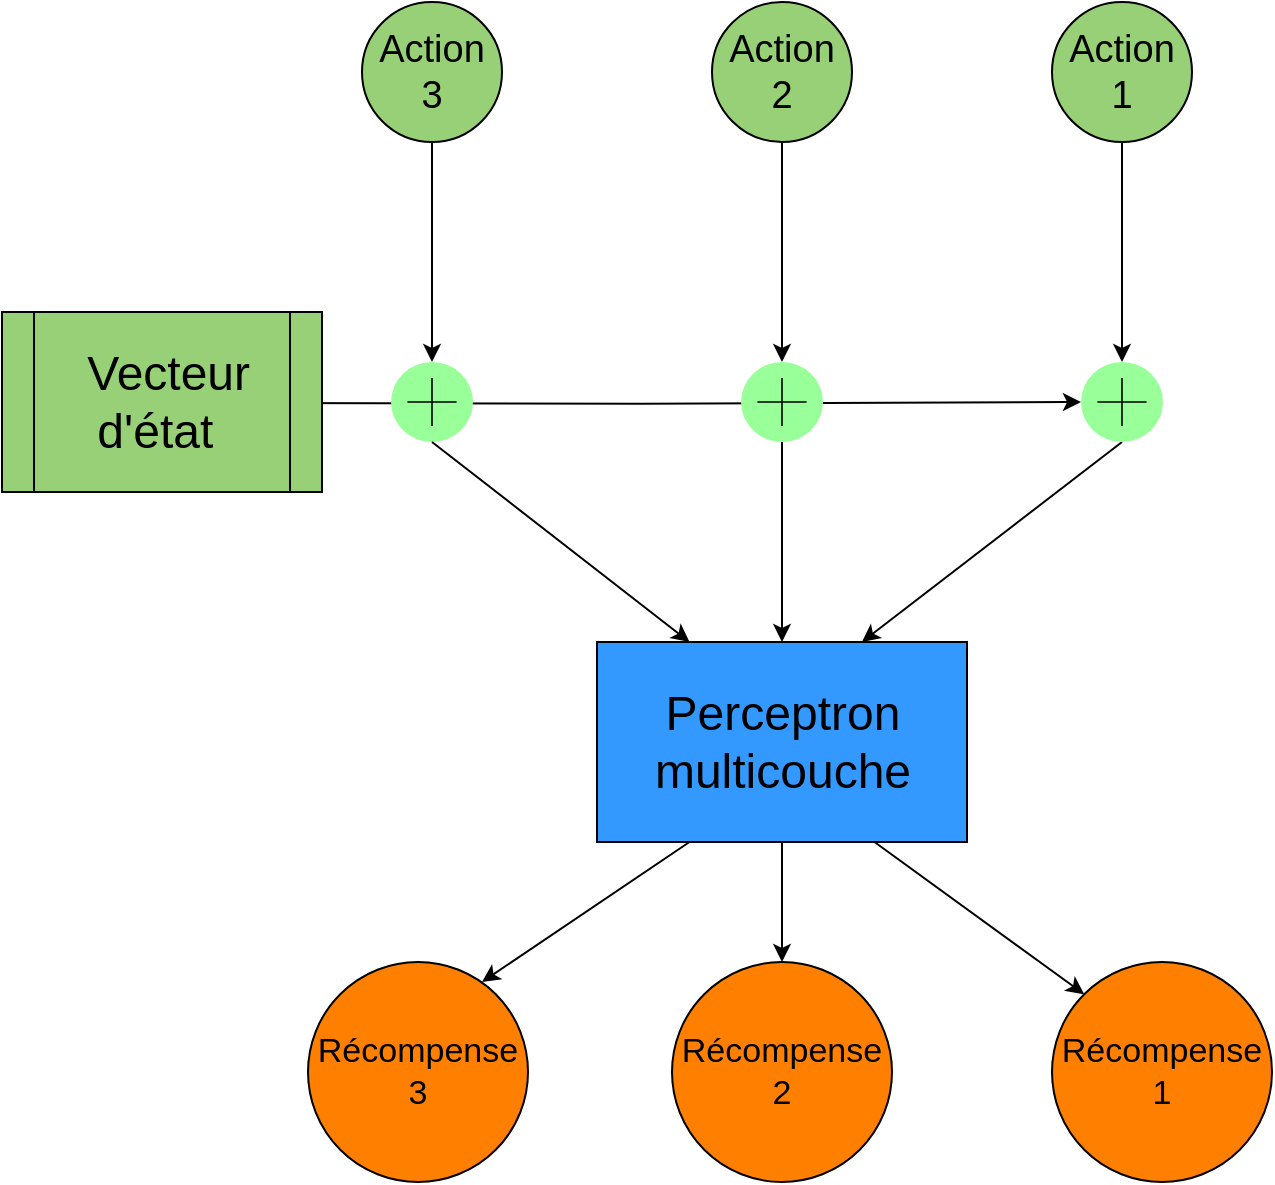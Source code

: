 <mxfile version="10.8.4" type="device"><diagram id="lExLXjc1cdtKiexNxYVn" name="Page-1"><mxGraphModel dx="1264" dy="1769" grid="1" gridSize="10" guides="1" tooltips="1" connect="1" arrows="1" fold="1" page="1" pageScale="1" pageWidth="850" pageHeight="1100" math="0" shadow="0"><root><mxCell id="0"/><mxCell id="1" parent="0"/><mxCell id="DthsYgWIary_AY9-OHWi-55" value="&lt;font style=&quot;font-size: 20px&quot;&gt;État encodé&lt;/font&gt; " style="text;html=1;strokeColor=none;fillColor=none;align=center;verticalAlign=middle;whiteSpace=wrap;rounded=0;" parent="1" vertex="1"><mxGeometry x="515" y="270" width="40" height="20" as="geometry"/></mxCell><mxCell id="26wbGxHQDycSUSEyr_jd-1" style="edgeStyle=orthogonalEdgeStyle;rounded=0;orthogonalLoop=1;jettySize=auto;html=1;exitX=1;exitY=0.5;exitDx=0;exitDy=0;strokeColor=#000000;fillColor=#999999;" parent="1" target="26wbGxHQDycSUSEyr_jd-17" edge="1"><mxGeometry relative="1" as="geometry"><mxPoint x="189.529" y="100.412" as="sourcePoint"/></mxGeometry></mxCell><mxCell id="26wbGxHQDycSUSEyr_jd-2" value="&lt;font style=&quot;font-size: 24px&quot;&gt;&amp;nbsp;Vecteur d'état&amp;nbsp; &lt;/font&gt;" style="shape=process;whiteSpace=wrap;html=1;backgroundOutline=1;strokeColor=#000000;fillColor=#97D077;" parent="1" vertex="1"><mxGeometry x="90" y="55" width="160" height="90" as="geometry"/></mxCell><mxCell id="26wbGxHQDycSUSEyr_jd-3" style="edgeStyle=orthogonalEdgeStyle;rounded=0;orthogonalLoop=1;jettySize=auto;html=1;exitX=0.5;exitY=1;exitDx=0;exitDy=0;entryX=0.5;entryY=0;entryDx=0;entryDy=0;strokeColor=#000000;fillColor=#999999;" parent="1" source="26wbGxHQDycSUSEyr_jd-4" edge="1"><mxGeometry relative="1" as="geometry"><mxPoint x="480" y="380" as="targetPoint"/></mxGeometry></mxCell><mxCell id="26wbGxHQDycSUSEyr_jd-4" value="&lt;font style=&quot;font-size: 24px&quot;&gt;Perceptron multicouche&lt;/font&gt;" style="rounded=0;whiteSpace=wrap;html=1;strokeColor=#000000;fillColor=#3399FF;" parent="1" vertex="1"><mxGeometry x="387.5" y="220" width="185" height="100" as="geometry"/></mxCell><mxCell id="26wbGxHQDycSUSEyr_jd-5" value="&lt;div style=&quot;font-size: 19px&quot;&gt;&lt;font style=&quot;font-size: 19px&quot;&gt;Action&lt;/font&gt;&lt;/div&gt;&lt;div style=&quot;font-size: 19px&quot;&gt;&lt;font style=&quot;font-size: 19px&quot;&gt;1&lt;/font&gt;&lt;/div&gt;" style="ellipse;whiteSpace=wrap;html=1;aspect=fixed;strokeColor=#000000;fillColor=#97D077;" parent="1" vertex="1"><mxGeometry x="615" y="-100" width="70" height="70" as="geometry"/></mxCell><mxCell id="26wbGxHQDycSUSEyr_jd-6" style="edgeStyle=orthogonalEdgeStyle;rounded=0;orthogonalLoop=1;jettySize=auto;html=1;exitX=0.5;exitY=1;exitDx=0;exitDy=0;entryX=0.5;entryY=0;entryDx=0;entryDy=0;entryPerimeter=0;strokeColor=#000000;fillColor=#999999;" parent="1" source="26wbGxHQDycSUSEyr_jd-7" target="26wbGxHQDycSUSEyr_jd-13" edge="1"><mxGeometry relative="1" as="geometry"/></mxCell><mxCell id="26wbGxHQDycSUSEyr_jd-7" value="&lt;div style=&quot;font-size: 19px&quot;&gt;&lt;font style=&quot;font-size: 19px&quot;&gt;Action&lt;/font&gt;&lt;/div&gt;&lt;div style=&quot;font-size: 19px&quot;&gt;&lt;font style=&quot;font-size: 19px&quot;&gt;2&lt;/font&gt;&lt;/div&gt;" style="ellipse;whiteSpace=wrap;html=1;aspect=fixed;strokeColor=#000000;fillColor=#97D077;" parent="1" vertex="1"><mxGeometry x="445" y="-100" width="70" height="70" as="geometry"/></mxCell><mxCell id="26wbGxHQDycSUSEyr_jd-8" value="&lt;div style=&quot;font-size: 19px&quot;&gt;&lt;font style=&quot;font-size: 19px&quot;&gt;Action&lt;/font&gt;&lt;/div&gt;&lt;div style=&quot;font-size: 19px&quot;&gt;&lt;font style=&quot;font-size: 19px&quot;&gt;3&lt;/font&gt;&lt;/div&gt;" style="ellipse;whiteSpace=wrap;html=1;aspect=fixed;strokeColor=#000000;fillColor=#97D077;" parent="1" vertex="1"><mxGeometry x="270" y="-100" width="70" height="70" as="geometry"/></mxCell><mxCell id="26wbGxHQDycSUSEyr_jd-9" value="&lt;div&gt;&lt;font style=&quot;font-size: 17px&quot;&gt;Récompense&lt;/font&gt;&lt;/div&gt;&lt;div&gt;&lt;font style=&quot;font-size: 17px&quot;&gt;1&lt;/font&gt;&lt;/div&gt;" style="ellipse;whiteSpace=wrap;html=1;aspect=fixed;strokeColor=#000000;fillColor=#FF8000;" parent="1" vertex="1"><mxGeometry x="615" y="380" width="110" height="110" as="geometry"/></mxCell><mxCell id="26wbGxHQDycSUSEyr_jd-12" style="edgeStyle=orthogonalEdgeStyle;rounded=0;orthogonalLoop=1;jettySize=auto;html=1;exitX=0.5;exitY=1;exitDx=0;exitDy=0;exitPerimeter=0;entryX=0.5;entryY=0;entryDx=0;entryDy=0;strokeColor=#000000;fillColor=#999999;" parent="1" source="26wbGxHQDycSUSEyr_jd-13" target="26wbGxHQDycSUSEyr_jd-4" edge="1"><mxGeometry relative="1" as="geometry"/></mxCell><mxCell id="26wbGxHQDycSUSEyr_jd-13" value="" style="html=1;verticalLabelPosition=bottom;labelBackgroundColor=#ffffff;verticalAlign=top;shadow=0;dashed=0;strokeWidth=10;shape=mxgraph.ios7.misc.add;fillColor=#99FF99;strokeColor=#000000;" parent="1" vertex="1"><mxGeometry x="459.5" y="80" width="41" height="40" as="geometry"/></mxCell><mxCell id="26wbGxHQDycSUSEyr_jd-14" value="" style="endArrow=classic;html=1;strokeColor=#000000;fillColor=#999999;exitX=0.5;exitY=1;exitDx=0;exitDy=0;entryX=0.5;entryY=0;entryDx=0;entryDy=0;entryPerimeter=0;" parent="1" source="26wbGxHQDycSUSEyr_jd-5" target="26wbGxHQDycSUSEyr_jd-17" edge="1"><mxGeometry width="50" height="50" relative="1" as="geometry"><mxPoint x="620" y="100" as="sourcePoint"/><mxPoint x="500" y="80" as="targetPoint"/></mxGeometry></mxCell><mxCell id="26wbGxHQDycSUSEyr_jd-15" value="" style="endArrow=classic;html=1;strokeColor=#000000;fillColor=#999999;exitX=0.5;exitY=1;exitDx=0;exitDy=0;entryX=0.5;entryY=0;entryDx=0;entryDy=0;entryPerimeter=0;" parent="1" source="26wbGxHQDycSUSEyr_jd-8" target="26wbGxHQDycSUSEyr_jd-18" edge="1"><mxGeometry width="50" height="50" relative="1" as="geometry"><mxPoint x="635.552" y="-29.931" as="sourcePoint"/><mxPoint x="503.138" y="93.517" as="targetPoint"/></mxGeometry></mxCell><mxCell id="26wbGxHQDycSUSEyr_jd-16" value="" style="endArrow=classic;html=1;strokeColor=#000000;fillColor=#999999;exitX=0.5;exitY=1;exitDx=0;exitDy=0;exitPerimeter=0;entryX=0.716;entryY=0;entryDx=0;entryDy=0;entryPerimeter=0;" parent="1" source="26wbGxHQDycSUSEyr_jd-17" target="26wbGxHQDycSUSEyr_jd-4" edge="1"><mxGeometry width="50" height="50" relative="1" as="geometry"><mxPoint x="570" y="200" as="sourcePoint"/><mxPoint x="620" y="150" as="targetPoint"/></mxGeometry></mxCell><mxCell id="26wbGxHQDycSUSEyr_jd-17" value="" style="html=1;verticalLabelPosition=bottom;labelBackgroundColor=#ffffff;verticalAlign=top;shadow=0;dashed=0;strokeWidth=6;shape=mxgraph.ios7.misc.add;fillColor=#99FF99;strokeColor=#000000;" parent="1" vertex="1"><mxGeometry x="629.5" y="80" width="41" height="40" as="geometry"/></mxCell><mxCell id="26wbGxHQDycSUSEyr_jd-18" value="" style="html=1;verticalLabelPosition=bottom;labelBackgroundColor=#ffffff;verticalAlign=top;shadow=0;dashed=0;strokeWidth=30;shape=mxgraph.ios7.misc.add;fillColor=#99FF99;strokeColor=#000000;" parent="1" vertex="1"><mxGeometry x="284.5" y="80" width="41" height="40" as="geometry"/></mxCell><mxCell id="26wbGxHQDycSUSEyr_jd-19" value="" style="endArrow=classic;html=1;strokeColor=#000000;fillColor=#999999;exitX=0.5;exitY=1;exitDx=0;exitDy=0;exitPerimeter=0;entryX=0.25;entryY=0;entryDx=0;entryDy=0;" parent="1" source="26wbGxHQDycSUSEyr_jd-18" target="26wbGxHQDycSUSEyr_jd-4" edge="1"><mxGeometry width="50" height="50" relative="1" as="geometry"><mxPoint x="659.69" y="130.069" as="sourcePoint"/><mxPoint x="530.034" y="230.069" as="targetPoint"/></mxGeometry></mxCell><mxCell id="26wbGxHQDycSUSEyr_jd-20" value="" style="endArrow=classic;html=1;strokeColor=#000000;fillColor=#999999;exitX=0.75;exitY=1;exitDx=0;exitDy=0;entryX=0;entryY=0;entryDx=0;entryDy=0;" parent="1" source="26wbGxHQDycSUSEyr_jd-4" target="26wbGxHQDycSUSEyr_jd-9" edge="1"><mxGeometry width="50" height="50" relative="1" as="geometry"><mxPoint x="659.69" y="130.069" as="sourcePoint"/><mxPoint x="530.034" y="230.069" as="targetPoint"/></mxGeometry></mxCell><mxCell id="26wbGxHQDycSUSEyr_jd-21" value="" style="endArrow=classic;html=1;strokeColor=#000000;fillColor=#999999;exitX=0.25;exitY=1;exitDx=0;exitDy=0;entryX=1;entryY=0;entryDx=0;entryDy=0;" parent="1" source="26wbGxHQDycSUSEyr_jd-4" edge="1"><mxGeometry width="50" height="50" relative="1" as="geometry"><mxPoint x="536.241" y="330.069" as="sourcePoint"/><mxPoint x="330" y="390" as="targetPoint"/></mxGeometry></mxCell><mxCell id="QCkHD7e_WRYz34pEHgSo-1" value="&lt;div style=&quot;font-size: 17px&quot;&gt;&lt;font style=&quot;font-size: 17px&quot;&gt;Récompense&lt;/font&gt;&lt;/div&gt;&lt;div style=&quot;font-size: 17px&quot;&gt;&lt;font style=&quot;font-size: 17px&quot;&gt;2&lt;/font&gt;&lt;/div&gt;" style="ellipse;whiteSpace=wrap;html=1;aspect=fixed;strokeColor=#000000;fillColor=#FF8000;" parent="1" vertex="1"><mxGeometry x="425" y="380" width="110" height="110" as="geometry"/></mxCell><mxCell id="QCkHD7e_WRYz34pEHgSo-2" value="&lt;div&gt;&lt;font style=&quot;font-size: 17px&quot;&gt;Récompense&lt;/font&gt;&lt;/div&gt;&lt;div&gt;&lt;font style=&quot;font-size: 17px&quot;&gt;3&lt;/font&gt;&lt;/div&gt;" style="ellipse;whiteSpace=wrap;html=1;aspect=fixed;strokeColor=#000000;fillColor=#FF8000;" parent="1" vertex="1"><mxGeometry x="243" y="380" width="110" height="110" as="geometry"/></mxCell></root></mxGraphModel></diagram></mxfile>